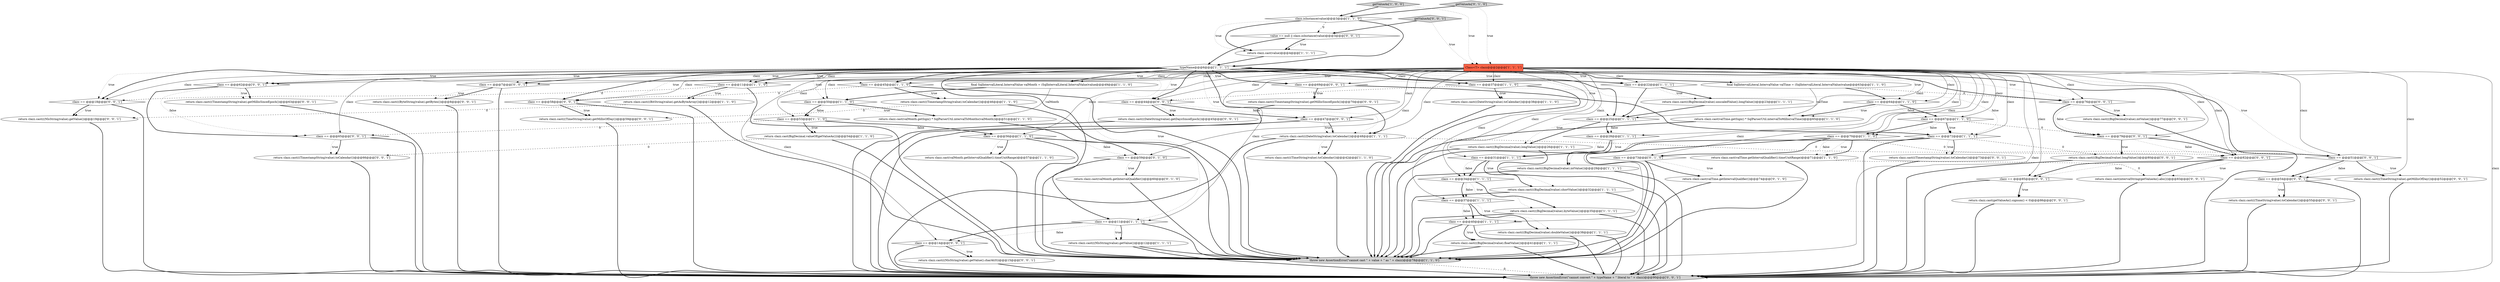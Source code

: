 digraph {
74 [style = filled, label = "clazz == @@@82@@@['0', '0', '1']", fillcolor = white, shape = diamond image = "AAA0AAABBB3BBB"];
2 [style = filled, label = "clazz == @@@25@@@['1', '1', '1']", fillcolor = white, shape = diamond image = "AAA0AAABBB1BBB"];
50 [style = filled, label = "clazz == @@@14@@@['0', '0', '1']", fillcolor = white, shape = diamond image = "AAA0AAABBB3BBB"];
18 [style = filled, label = "clazz == @@@37@@@['1', '1', '0']", fillcolor = white, shape = diamond image = "AAA0AAABBB1BBB"];
11 [style = filled, label = "Class<T> clazz@@@2@@@['1', '1', '1']", fillcolor = tomato, shape = box image = "AAA0AAABBB1BBB"];
59 [style = filled, label = "clazz == @@@62@@@['0', '0', '1']", fillcolor = white, shape = diamond image = "AAA0AAABBB3BBB"];
66 [style = filled, label = "return clazz.cast(((TimeString)value).getMillisOfDay())@@@59@@@['0', '0', '1']", fillcolor = white, shape = ellipse image = "AAA0AAABBB3BBB"];
1 [style = filled, label = "return clazz.cast(((BigDecimal)value).doubleValue())@@@38@@@['1', '1', '1']", fillcolor = white, shape = ellipse image = "AAA0AAABBB1BBB"];
20 [style = filled, label = "clazz == @@@72@@@['1', '1', '1']", fillcolor = white, shape = diamond image = "AAA0AAABBB1BBB"];
75 [style = filled, label = "return clazz.cast(((BigDecimal)value).longValue())@@@80@@@['0', '0', '1']", fillcolor = white, shape = ellipse image = "AAA0AAABBB3BBB"];
64 [style = filled, label = "clazz == @@@47@@@['0', '0', '1']", fillcolor = white, shape = diamond image = "AAA0AAABBB3BBB"];
60 [style = filled, label = "return clazz.cast(((BigDecimal)value).intValue())@@@77@@@['0', '0', '1']", fillcolor = white, shape = ellipse image = "AAA0AAABBB3BBB"];
46 [style = filled, label = "clazz == @@@59@@@['0', '1', '0']", fillcolor = white, shape = diamond image = "AAA1AAABBB2BBB"];
26 [style = filled, label = "clazz == @@@50@@@['1', '1', '0']", fillcolor = white, shape = diamond image = "AAA0AAABBB1BBB"];
52 [style = filled, label = "return clazz.cast(((TimeString)value).toCalendar())@@@55@@@['0', '0', '1']", fillcolor = white, shape = ellipse image = "AAA0AAABBB3BBB"];
63 [style = filled, label = "clazz == @@@54@@@['0', '0', '1']", fillcolor = white, shape = diamond image = "AAA0AAABBB3BBB"];
8 [style = filled, label = "clazz == @@@45@@@['1', '1', '0']", fillcolor = white, shape = diamond image = "AAA0AAABBB1BBB"];
37 [style = filled, label = "return clazz.cast(((TimestampString)value).toCalendar())@@@46@@@['1', '1', '0']", fillcolor = white, shape = ellipse image = "AAA0AAABBB1BBB"];
40 [style = filled, label = "return clazz.cast(((BigDecimal)value).shortValue())@@@32@@@['1', '1', '1']", fillcolor = white, shape = ellipse image = "AAA0AAABBB1BBB"];
57 [style = filled, label = "clazz == @@@18@@@['0', '0', '1']", fillcolor = white, shape = diamond image = "AAA0AAABBB3BBB"];
81 [style = filled, label = "return clazz.cast(getValueAs().signum() < 0)@@@86@@@['0', '0', '1']", fillcolor = white, shape = ellipse image = "AAA0AAABBB3BBB"];
43 [style = filled, label = "return clazz.cast(valTime.getSign() * SqlParserUtil.intervalToMillis(valTime))@@@65@@@['1', '1', '0']", fillcolor = white, shape = ellipse image = "AAA0AAABBB1BBB"];
45 [style = filled, label = "clazz == @@@73@@@['0', '1', '0']", fillcolor = white, shape = diamond image = "AAA1AAABBB2BBB"];
13 [style = filled, label = "clazz == @@@53@@@['1', '1', '0']", fillcolor = white, shape = diamond image = "AAA0AAABBB1BBB"];
36 [style = filled, label = "getValueAs['1', '0', '0']", fillcolor = lightgray, shape = diamond image = "AAA0AAABBB1BBB"];
55 [style = filled, label = "return clazz.cast(((TimestampString)value).toCalendar())@@@73@@@['0', '0', '1']", fillcolor = white, shape = ellipse image = "AAA0AAABBB3BBB"];
51 [style = filled, label = "return clazz.cast(((TimestampString)value).getMillisSinceEpoch())@@@63@@@['0', '0', '1']", fillcolor = white, shape = ellipse image = "AAA0AAABBB3BBB"];
73 [style = filled, label = "clazz == @@@69@@@['0', '0', '1']", fillcolor = white, shape = diamond image = "AAA0AAABBB3BBB"];
15 [style = filled, label = "clazz.isInstance(value)@@@3@@@['1', '1', '0']", fillcolor = white, shape = diamond image = "AAA0AAABBB1BBB"];
25 [style = filled, label = "clazz == @@@70@@@['1', '1', '0']", fillcolor = white, shape = diamond image = "AAA0AAABBB1BBB"];
69 [style = filled, label = "return clazz.cast(((ByteString)value).getBytes())@@@8@@@['0', '0', '1']", fillcolor = white, shape = ellipse image = "AAA0AAABBB3BBB"];
70 [style = filled, label = "clazz == @@@76@@@['0', '0', '1']", fillcolor = white, shape = diamond image = "AAA0AAABBB3BBB"];
17 [style = filled, label = "clazz == @@@67@@@['1', '1', '0']", fillcolor = white, shape = diamond image = "AAA0AAABBB1BBB"];
6 [style = filled, label = "clazz == @@@22@@@['1', '1', '1']", fillcolor = white, shape = diamond image = "AAA0AAABBB1BBB"];
41 [style = filled, label = "return clazz.cast(valMonth.getIntervalQualifier().timeUnitRange)@@@57@@@['1', '1', '0']", fillcolor = white, shape = ellipse image = "AAA0AAABBB1BBB"];
29 [style = filled, label = "clazz == @@@56@@@['1', '1', '0']", fillcolor = white, shape = diamond image = "AAA0AAABBB1BBB"];
31 [style = filled, label = "return clazz.cast(((DateString)value).toCalendar())@@@48@@@['1', '1', '1']", fillcolor = white, shape = ellipse image = "AAA0AAABBB1BBB"];
32 [style = filled, label = "clazz == @@@11@@@['1', '1', '1']", fillcolor = white, shape = diamond image = "AAA0AAABBB1BBB"];
53 [style = filled, label = "clazz == @@@58@@@['0', '0', '1']", fillcolor = white, shape = diamond image = "AAA0AAABBB3BBB"];
56 [style = filled, label = "value == null || clazz.isInstance(value)@@@3@@@['0', '0', '1']", fillcolor = white, shape = diamond image = "AAA0AAABBB3BBB"];
0 [style = filled, label = "clazz == @@@31@@@['1', '1', '1']", fillcolor = white, shape = diamond image = "AAA0AAABBB1BBB"];
4 [style = filled, label = "clazz == @@@34@@@['1', '1', '1']", fillcolor = white, shape = diamond image = "AAA0AAABBB1BBB"];
10 [style = filled, label = "return clazz.cast(((BitString)value).getAsByteArray())@@@12@@@['1', '1', '0']", fillcolor = white, shape = ellipse image = "AAA0AAABBB1BBB"];
7 [style = filled, label = "clazz == @@@40@@@['1', '1', '1']", fillcolor = white, shape = diamond image = "AAA0AAABBB1BBB"];
21 [style = filled, label = "return clazz.cast(valMonth.getSign() * SqlParserUtil.intervalToMonths(valMonth))@@@51@@@['1', '1', '0']", fillcolor = white, shape = ellipse image = "AAA0AAABBB1BBB"];
76 [style = filled, label = "return clazz.cast(((NlsString)value).getValue())@@@19@@@['0', '0', '1']", fillcolor = white, shape = ellipse image = "AAA0AAABBB3BBB"];
22 [style = filled, label = "return clazz.cast(((BigDecimal)value).unscaledValue().longValue())@@@23@@@['1', '1', '1']", fillcolor = white, shape = ellipse image = "AAA0AAABBB1BBB"];
44 [style = filled, label = "getValueAs['0', '1', '0']", fillcolor = lightgray, shape = diamond image = "AAA0AAABBB2BBB"];
9 [style = filled, label = "return clazz.cast(((DateString)value).toCalendar())@@@38@@@['1', '1', '0']", fillcolor = white, shape = ellipse image = "AAA0AAABBB1BBB"];
78 [style = filled, label = "clazz == @@@65@@@['0', '0', '1']", fillcolor = white, shape = diamond image = "AAA0AAABBB3BBB"];
58 [style = filled, label = "clazz == @@@7@@@['0', '0', '1']", fillcolor = white, shape = diamond image = "AAA0AAABBB3BBB"];
14 [style = filled, label = "throw new AssertionError(\"cannot cast \" + value + \" as \" + clazz)@@@78@@@['1', '1', '0']", fillcolor = lightgray, shape = ellipse image = "AAA0AAABBB1BBB"];
47 [style = filled, label = "return clazz.cast(valTime.getIntervalQualifier())@@@74@@@['0', '1', '0']", fillcolor = white, shape = ellipse image = "AAA1AAABBB2BBB"];
68 [style = filled, label = "clazz == @@@44@@@['0', '0', '1']", fillcolor = white, shape = diamond image = "AAA0AAABBB3BBB"];
48 [style = filled, label = "return clazz.cast(valMonth.getIntervalQualifier())@@@60@@@['0', '1', '0']", fillcolor = white, shape = ellipse image = "AAA1AAABBB2BBB"];
12 [style = filled, label = "return clazz.cast(valTime.getIntervalQualifier().timeUnitRange)@@@71@@@['1', '1', '0']", fillcolor = white, shape = ellipse image = "AAA0AAABBB1BBB"];
3 [style = filled, label = "clazz == @@@37@@@['1', '1', '1']", fillcolor = white, shape = diamond image = "AAA0AAABBB1BBB"];
49 [style = filled, label = "return clazz.cast(((TimeString)value).getMillisOfDay())@@@52@@@['0', '0', '1']", fillcolor = white, shape = ellipse image = "AAA0AAABBB3BBB"];
33 [style = filled, label = "final SqlIntervalLiteral.IntervalValue valMonth = (SqlIntervalLiteral.IntervalValue)value@@@49@@@['1', '1', '0']", fillcolor = white, shape = ellipse image = "AAA0AAABBB1BBB"];
67 [style = filled, label = "return clazz.cast(((NlsString)value).getValue().charAt(0))@@@15@@@['0', '0', '1']", fillcolor = white, shape = ellipse image = "AAA0AAABBB3BBB"];
35 [style = filled, label = "return clazz.cast(((TimeString)value).toCalendar())@@@42@@@['1', '1', '0']", fillcolor = white, shape = ellipse image = "AAA0AAABBB1BBB"];
79 [style = filled, label = "return clazz.cast(((TimestampString)value).getMillisSinceEpoch())@@@70@@@['0', '0', '1']", fillcolor = white, shape = ellipse image = "AAA0AAABBB3BBB"];
71 [style = filled, label = "return clazz.cast(((DateString)value).getDaysSinceEpoch())@@@45@@@['0', '0', '1']", fillcolor = white, shape = ellipse image = "AAA0AAABBB3BBB"];
80 [style = filled, label = "return clazz.cast(((TimestampString)value).toCalendar())@@@66@@@['0', '0', '1']", fillcolor = white, shape = ellipse image = "AAA0AAABBB3BBB"];
42 [style = filled, label = "return clazz.cast(((BigDecimal)value).intValue())@@@29@@@['1', '1', '1']", fillcolor = white, shape = ellipse image = "AAA0AAABBB1BBB"];
61 [style = filled, label = "clazz == @@@79@@@['0', '0', '1']", fillcolor = white, shape = diamond image = "AAA0AAABBB3BBB"];
16 [style = filled, label = "return clazz.cast(((BigDecimal)value).byteValue())@@@35@@@['1', '1', '1']", fillcolor = white, shape = ellipse image = "AAA0AAABBB1BBB"];
19 [style = filled, label = "return clazz.cast(BigDecimal.valueOf(getValueAs()))@@@54@@@['1', '1', '0']", fillcolor = white, shape = ellipse image = "AAA0AAABBB1BBB"];
23 [style = filled, label = "typeName@@@6@@@['1', '1', '1']", fillcolor = white, shape = diamond image = "AAA0AAABBB1BBB"];
34 [style = filled, label = "return clazz.cast(((NlsString)value).getValue())@@@12@@@['1', '1', '1']", fillcolor = white, shape = ellipse image = "AAA0AAABBB1BBB"];
28 [style = filled, label = "return clazz.cast(value)@@@4@@@['1', '1', '1']", fillcolor = white, shape = ellipse image = "AAA0AAABBB1BBB"];
39 [style = filled, label = "clazz == @@@64@@@['1', '1', '0']", fillcolor = white, shape = diamond image = "AAA0AAABBB1BBB"];
54 [style = filled, label = "return clazz.cast(intervalString(getValueAs().abs()))@@@83@@@['0', '0', '1']", fillcolor = white, shape = ellipse image = "AAA0AAABBB3BBB"];
62 [style = filled, label = "clazz == @@@85@@@['0', '0', '1']", fillcolor = white, shape = diamond image = "AAA0AAABBB3BBB"];
65 [style = filled, label = "throw new AssertionError(\"cannot convert \" + typeName + \" literal to \" + clazz)@@@90@@@['0', '0', '1']", fillcolor = lightgray, shape = ellipse image = "AAA0AAABBB3BBB"];
30 [style = filled, label = "clazz == @@@11@@@['1', '1', '0']", fillcolor = white, shape = diamond image = "AAA0AAABBB1BBB"];
5 [style = filled, label = "return clazz.cast(((BigDecimal)value).floatValue())@@@41@@@['1', '1', '1']", fillcolor = white, shape = ellipse image = "AAA0AAABBB1BBB"];
72 [style = filled, label = "getValueAs['0', '0', '1']", fillcolor = lightgray, shape = diamond image = "AAA0AAABBB3BBB"];
38 [style = filled, label = "final SqlIntervalLiteral.IntervalValue valTime = (SqlIntervalLiteral.IntervalValue)value@@@63@@@['1', '1', '0']", fillcolor = white, shape = ellipse image = "AAA0AAABBB1BBB"];
77 [style = filled, label = "clazz == @@@51@@@['0', '0', '1']", fillcolor = white, shape = diamond image = "AAA0AAABBB3BBB"];
24 [style = filled, label = "clazz == @@@28@@@['1', '1', '1']", fillcolor = white, shape = diamond image = "AAA0AAABBB1BBB"];
27 [style = filled, label = "return clazz.cast(((BigDecimal)value).longValue())@@@26@@@['1', '1', '1']", fillcolor = white, shape = ellipse image = "AAA0AAABBB1BBB"];
23->30 [style = bold, label=""];
23->2 [style = bold, label=""];
74->54 [style = dotted, label="true"];
24->0 [style = dotted, label="false"];
5->14 [style = bold, label=""];
8->14 [style = bold, label=""];
23->32 [style = bold, label=""];
68->64 [style = dotted, label="false"];
39->17 [style = bold, label=""];
13->29 [style = dotted, label="false"];
0->4 [style = bold, label=""];
5->65 [style = bold, label=""];
14->65 [style = dashed, label="0"];
18->68 [style = dashed, label="0"];
36->11 [style = dotted, label="true"];
11->18 [style = solid, label="clazz"];
3->1 [style = dotted, label="true"];
25->74 [style = dashed, label="0"];
11->26 [style = solid, label="clazz"];
23->2 [style = dotted, label="true"];
77->63 [style = bold, label=""];
11->58 [style = solid, label="clazz"];
20->65 [style = bold, label=""];
11->17 [style = solid, label="clazz"];
51->65 [style = bold, label=""];
69->65 [style = bold, label=""];
23->77 [style = bold, label=""];
11->8 [style = solid, label="clazz"];
6->22 [style = bold, label=""];
23->32 [style = dotted, label="true"];
3->7 [style = bold, label=""];
12->54 [style = dashed, label="0"];
25->12 [style = bold, label=""];
11->14 [style = solid, label="clazz"];
11->74 [style = solid, label="clazz"];
81->65 [style = bold, label=""];
6->2 [style = bold, label=""];
3->1 [style = bold, label=""];
11->6 [style = solid, label="clazz"];
27->65 [style = bold, label=""];
43->14 [style = bold, label=""];
23->53 [style = dotted, label="true"];
53->65 [style = bold, label=""];
11->50 [style = solid, label="clazz"];
26->13 [style = dotted, label="false"];
57->65 [style = bold, label=""];
17->20 [style = dotted, label="true"];
15->56 [style = dashed, label="0"];
13->29 [style = bold, label=""];
39->43 [style = dotted, label="true"];
37->66 [style = dashed, label="0"];
17->25 [style = dotted, label="false"];
23->38 [style = bold, label=""];
9->14 [style = bold, label=""];
50->65 [style = bold, label=""];
38->70 [style = dashed, label="0"];
64->65 [style = bold, label=""];
80->65 [style = bold, label=""];
11->24 [style = solid, label="clazz"];
45->47 [style = dotted, label="true"];
11->63 [style = solid, label="clazz"];
0->4 [style = dotted, label="false"];
70->60 [style = dotted, label="true"];
34->14 [style = bold, label=""];
4->3 [style = bold, label=""];
11->73 [style = solid, label="clazz"];
11->53 [style = solid, label="clazz"];
38->39 [style = bold, label=""];
62->65 [style = bold, label=""];
50->67 [style = bold, label=""];
76->65 [style = bold, label=""];
25->12 [style = dotted, label="true"];
26->21 [style = bold, label=""];
20->75 [style = dashed, label="0"];
24->42 [style = dotted, label="true"];
11->45 [style = solid, label="clazz"];
26->13 [style = bold, label=""];
26->21 [style = dotted, label="true"];
15->28 [style = dotted, label="true"];
30->10 [style = dotted, label="true"];
11->46 [style = solid, label="clazz"];
12->14 [style = bold, label=""];
57->76 [style = dotted, label="true"];
23->73 [style = bold, label=""];
15->23 [style = bold, label=""];
23->33 [style = bold, label=""];
25->14 [style = bold, label=""];
8->37 [style = bold, label=""];
25->45 [style = dotted, label="false"];
48->14 [style = bold, label=""];
61->74 [style = dotted, label="false"];
52->65 [style = bold, label=""];
74->62 [style = bold, label=""];
24->0 [style = bold, label=""];
23->26 [style = dotted, label="true"];
1->14 [style = bold, label=""];
11->4 [style = solid, label="clazz"];
31->35 [style = dotted, label="true"];
55->65 [style = bold, label=""];
11->20 [style = solid, label="clazz"];
57->76 [style = bold, label=""];
11->29 [style = solid, label="clazz"];
29->41 [style = dotted, label="true"];
11->32 [style = solid, label="clazz"];
7->5 [style = dotted, label="true"];
7->14 [style = bold, label=""];
58->65 [style = bold, label=""];
70->61 [style = dotted, label="false"];
61->75 [style = bold, label=""];
11->31 [style = solid, label="clazz"];
56->28 [style = dotted, label="true"];
78->80 [style = dotted, label="true"];
31->77 [style = dashed, label="0"];
32->34 [style = dotted, label="true"];
58->69 [style = dotted, label="true"];
25->45 [style = bold, label=""];
11->39 [style = solid, label="clazz"];
13->19 [style = dotted, label="true"];
23->39 [style = dotted, label="true"];
2->27 [style = bold, label=""];
23->18 [style = bold, label=""];
2->24 [style = bold, label=""];
23->53 [style = bold, label=""];
66->65 [style = bold, label=""];
32->34 [style = bold, label=""];
42->65 [style = bold, label=""];
78->80 [style = bold, label=""];
19->14 [style = bold, label=""];
44->15 [style = bold, label=""];
23->58 [style = dotted, label="true"];
73->20 [style = dotted, label="false"];
29->14 [style = bold, label=""];
11->59 [style = solid, label="clazz"];
30->14 [style = bold, label=""];
45->14 [style = bold, label=""];
23->70 [style = bold, label=""];
19->80 [style = dashed, label="0"];
18->9 [style = dotted, label="true"];
20->55 [style = dotted, label="true"];
23->73 [style = dotted, label="true"];
10->14 [style = bold, label=""];
31->14 [style = bold, label=""];
41->14 [style = bold, label=""];
8->37 [style = dotted, label="true"];
22->2 [style = bold, label=""];
44->11 [style = dotted, label="true"];
23->6 [style = dotted, label="true"];
39->17 [style = dotted, label="false"];
21->14 [style = bold, label=""];
3->7 [style = dotted, label="false"];
50->67 [style = dotted, label="true"];
11->30 [style = solid, label="clazz"];
2->27 [style = dotted, label="true"];
23->59 [style = bold, label=""];
70->61 [style = bold, label=""];
74->54 [style = bold, label=""];
23->68 [style = dotted, label="true"];
77->63 [style = dotted, label="false"];
13->19 [style = bold, label=""];
59->51 [style = bold, label=""];
2->24 [style = dotted, label="false"];
4->16 [style = bold, label=""];
46->48 [style = bold, label=""];
67->65 [style = bold, label=""];
74->62 [style = dotted, label="false"];
68->71 [style = bold, label=""];
39->43 [style = bold, label=""];
23->70 [style = dotted, label="true"];
11->0 [style = solid, label="clazz"];
11->13 [style = solid, label="clazz"];
32->14 [style = bold, label=""];
28->23 [style = bold, label=""];
29->41 [style = bold, label=""];
24->42 [style = bold, label=""];
11->64 [style = solid, label="clazz"];
17->20 [style = bold, label=""];
7->65 [style = bold, label=""];
53->66 [style = bold, label=""];
13->78 [style = dashed, label="0"];
23->31 [style = bold, label=""];
11->25 [style = solid, label="clazz"];
23->68 [style = bold, label=""];
18->9 [style = bold, label=""];
11->77 [style = solid, label="clazz"];
23->57 [style = dotted, label="true"];
23->6 [style = bold, label=""];
23->31 [style = dotted, label="true"];
63->52 [style = dotted, label="true"];
46->14 [style = bold, label=""];
73->20 [style = bold, label=""];
54->65 [style = bold, label=""];
11->2 [style = solid, label="clazz"];
34->65 [style = bold, label=""];
62->81 [style = dotted, label="true"];
11->7 [style = solid, label="clazz"];
8->53 [style = dashed, label="0"];
7->5 [style = bold, label=""];
23->59 [style = dotted, label="true"];
62->81 [style = bold, label=""];
23->38 [style = dotted, label="true"];
61->75 [style = dotted, label="true"];
23->58 [style = bold, label=""];
42->14 [style = bold, label=""];
18->14 [style = bold, label=""];
38->43 [style = solid, label="valTime"];
23->77 [style = dotted, label="true"];
40->65 [style = bold, label=""];
23->33 [style = dotted, label="true"];
73->79 [style = dotted, label="true"];
72->11 [style = dotted, label="true"];
11->61 [style = solid, label="clazz"];
23->30 [style = dotted, label="true"];
17->61 [style = dashed, label="0"];
29->46 [style = bold, label=""];
60->65 [style = bold, label=""];
27->14 [style = bold, label=""];
61->74 [style = bold, label=""];
53->66 [style = dotted, label="true"];
75->65 [style = bold, label=""];
59->78 [style = bold, label=""];
49->65 [style = bold, label=""];
4->16 [style = dotted, label="true"];
4->3 [style = dotted, label="false"];
36->15 [style = bold, label=""];
11->57 [style = solid, label="clazz"];
11->68 [style = solid, label="clazz"];
31->65 [style = bold, label=""];
10->76 [style = dashed, label="0"];
11->78 [style = solid, label="clazz"];
58->69 [style = bold, label=""];
68->64 [style = bold, label=""];
59->51 [style = dotted, label="true"];
45->47 [style = bold, label=""];
33->21 [style = solid, label="valMonth"];
30->10 [style = bold, label=""];
11->62 [style = solid, label="clazz"];
0->40 [style = dotted, label="true"];
63->52 [style = bold, label=""];
72->56 [style = bold, label=""];
11->70 [style = solid, label="clazz"];
64->31 [style = dotted, label="true"];
70->60 [style = bold, label=""];
78->65 [style = bold, label=""];
29->46 [style = dotted, label="false"];
15->28 [style = bold, label=""];
31->35 [style = bold, label=""];
77->49 [style = dotted, label="true"];
6->22 [style = dotted, label="true"];
59->78 [style = dotted, label="false"];
40->14 [style = bold, label=""];
32->50 [style = dotted, label="false"];
30->57 [style = dashed, label="0"];
63->65 [style = bold, label=""];
23->57 [style = bold, label=""];
23->8 [style = dotted, label="true"];
23->18 [style = dotted, label="true"];
23->8 [style = bold, label=""];
16->14 [style = bold, label=""];
11->65 [style = solid, label="clazz"];
56->28 [style = bold, label=""];
46->48 [style = dotted, label="true"];
16->65 [style = bold, label=""];
68->71 [style = dotted, label="true"];
0->40 [style = bold, label=""];
56->23 [style = bold, label=""];
20->55 [style = bold, label=""];
79->65 [style = bold, label=""];
64->31 [style = bold, label=""];
71->65 [style = bold, label=""];
77->49 [style = bold, label=""];
20->14 [style = bold, label=""];
47->14 [style = bold, label=""];
11->3 [style = solid, label="clazz"];
73->79 [style = bold, label=""];
32->50 [style = bold, label=""];
35->14 [style = bold, label=""];
17->25 [style = bold, label=""];
33->26 [style = bold, label=""];
1->65 [style = bold, label=""];
37->14 [style = bold, label=""];
}
